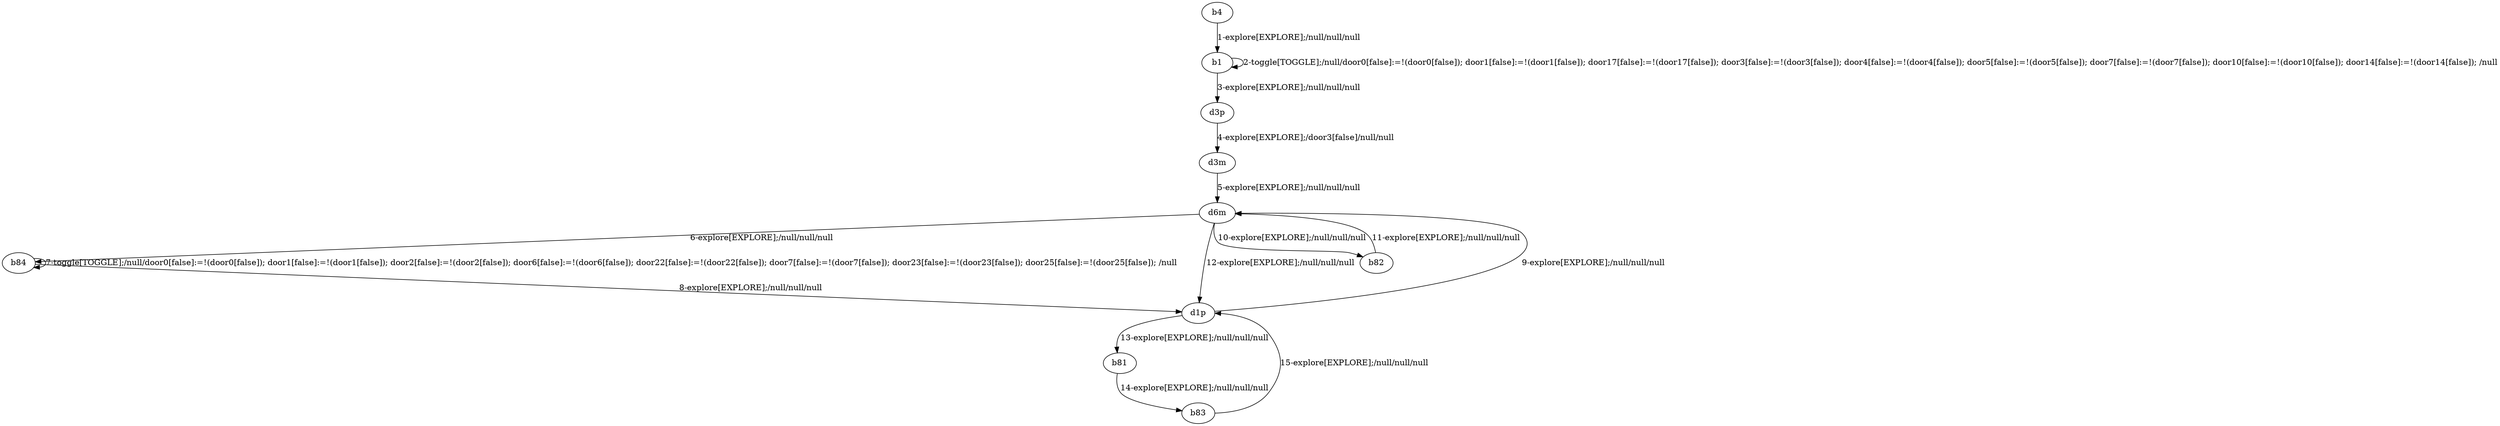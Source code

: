 # Total number of goals covered by this test: 4
# d6m --> d1p
# b83 --> d1p
# b81 --> b83
# d1p --> b81

digraph g {
"b4" -> "b1" [label = "1-explore[EXPLORE];/null/null/null"];
"b1" -> "b1" [label = "2-toggle[TOGGLE];/null/door0[false]:=!(door0[false]); door1[false]:=!(door1[false]); door17[false]:=!(door17[false]); door3[false]:=!(door3[false]); door4[false]:=!(door4[false]); door5[false]:=!(door5[false]); door7[false]:=!(door7[false]); door10[false]:=!(door10[false]); door14[false]:=!(door14[false]); /null"];
"b1" -> "d3p" [label = "3-explore[EXPLORE];/null/null/null"];
"d3p" -> "d3m" [label = "4-explore[EXPLORE];/door3[false]/null/null"];
"d3m" -> "d6m" [label = "5-explore[EXPLORE];/null/null/null"];
"d6m" -> "b84" [label = "6-explore[EXPLORE];/null/null/null"];
"b84" -> "b84" [label = "7-toggle[TOGGLE];/null/door0[false]:=!(door0[false]); door1[false]:=!(door1[false]); door2[false]:=!(door2[false]); door6[false]:=!(door6[false]); door22[false]:=!(door22[false]); door7[false]:=!(door7[false]); door23[false]:=!(door23[false]); door25[false]:=!(door25[false]); /null"];
"b84" -> "d1p" [label = "8-explore[EXPLORE];/null/null/null"];
"d1p" -> "d6m" [label = "9-explore[EXPLORE];/null/null/null"];
"d6m" -> "b82" [label = "10-explore[EXPLORE];/null/null/null"];
"b82" -> "d6m" [label = "11-explore[EXPLORE];/null/null/null"];
"d6m" -> "d1p" [label = "12-explore[EXPLORE];/null/null/null"];
"d1p" -> "b81" [label = "13-explore[EXPLORE];/null/null/null"];
"b81" -> "b83" [label = "14-explore[EXPLORE];/null/null/null"];
"b83" -> "d1p" [label = "15-explore[EXPLORE];/null/null/null"];
}